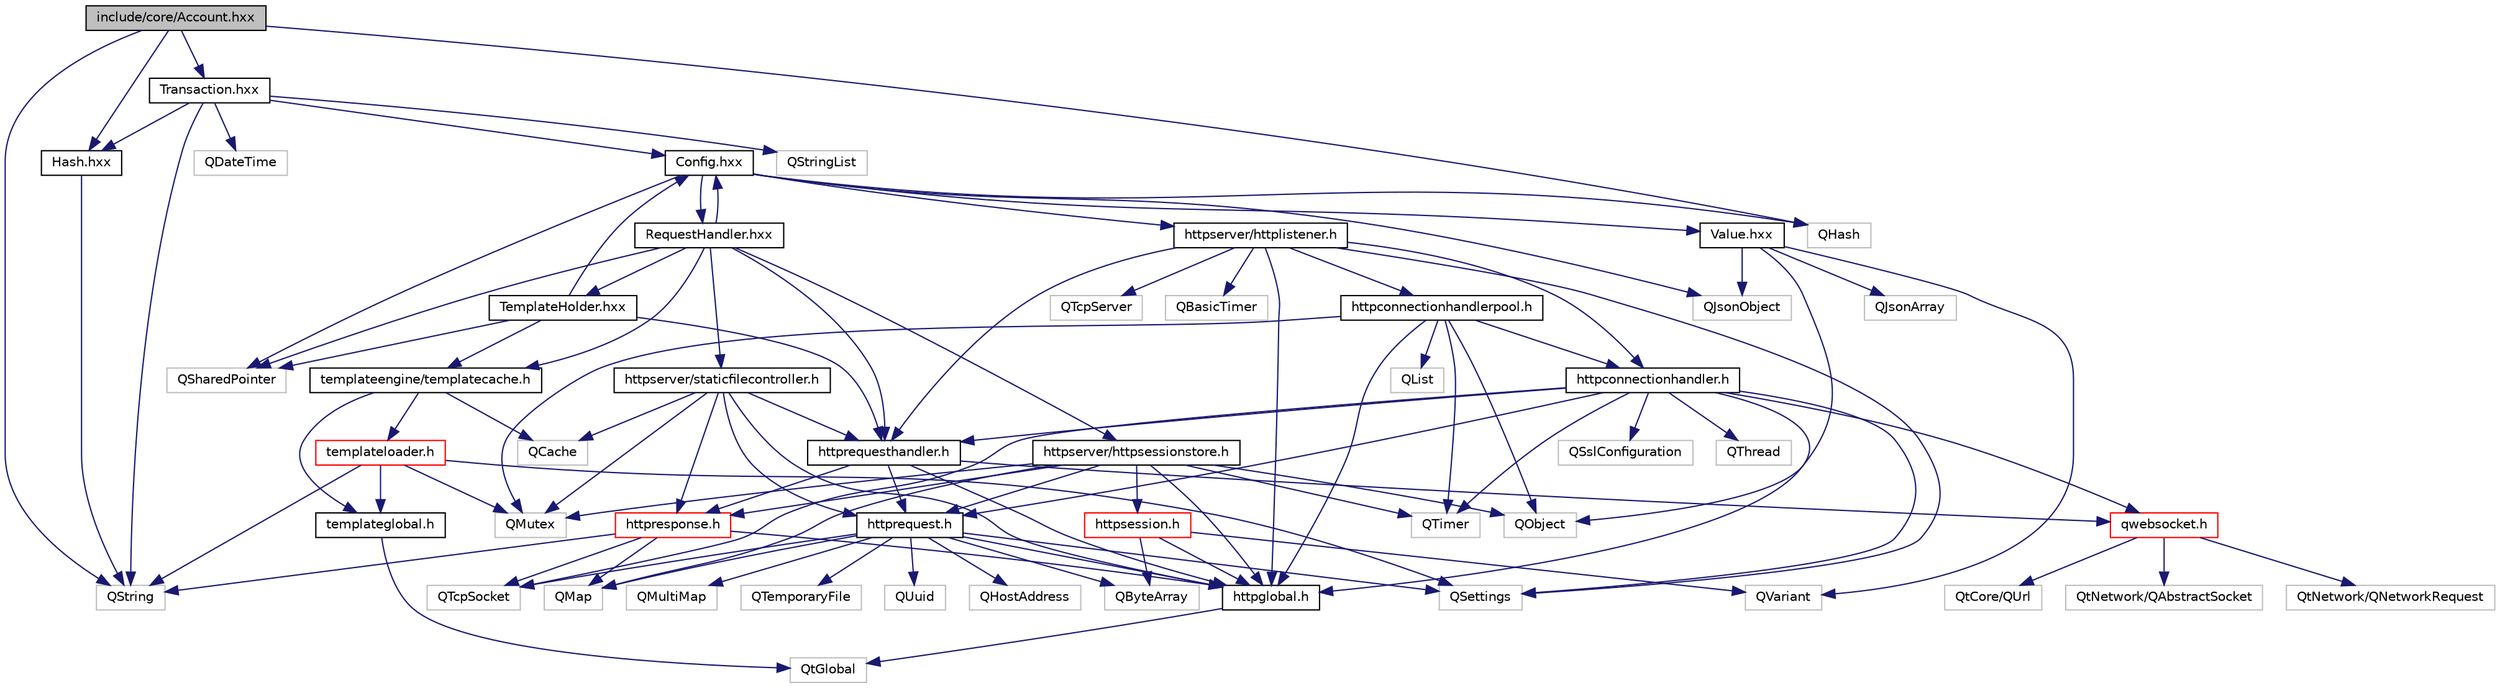digraph "include/core/Account.hxx"
{
  edge [fontname="Helvetica",fontsize="10",labelfontname="Helvetica",labelfontsize="10"];
  node [fontname="Helvetica",fontsize="10",shape=record];
  Node0 [label="include/core/Account.hxx",height=0.2,width=0.4,color="black", fillcolor="grey75", style="filled", fontcolor="black"];
  Node0 -> Node1 [color="midnightblue",fontsize="10",style="solid"];
  Node1 [label="Hash.hxx",height=0.2,width=0.4,color="black", fillcolor="white", style="filled",URL="$_hash_8hxx.html"];
  Node1 -> Node2 [color="midnightblue",fontsize="10",style="solid"];
  Node2 [label="QString",height=0.2,width=0.4,color="grey75", fillcolor="white", style="filled"];
  Node0 -> Node3 [color="midnightblue",fontsize="10",style="solid"];
  Node3 [label="Transaction.hxx",height=0.2,width=0.4,color="black", fillcolor="white", style="filled",URL="$_transaction_8hxx.html"];
  Node3 -> Node1 [color="midnightblue",fontsize="10",style="solid"];
  Node3 -> Node4 [color="midnightblue",fontsize="10",style="solid"];
  Node4 [label="Config.hxx",height=0.2,width=0.4,color="black", fillcolor="white", style="filled",URL="$_config_8hxx.html"];
  Node4 -> Node5 [color="midnightblue",fontsize="10",style="solid"];
  Node5 [label="Value.hxx",height=0.2,width=0.4,color="black", fillcolor="white", style="filled",URL="$_value_8hxx_source.html"];
  Node5 -> Node6 [color="midnightblue",fontsize="10",style="solid"];
  Node6 [label="QObject",height=0.2,width=0.4,color="grey75", fillcolor="white", style="filled"];
  Node5 -> Node7 [color="midnightblue",fontsize="10",style="solid"];
  Node7 [label="QVariant",height=0.2,width=0.4,color="grey75", fillcolor="white", style="filled"];
  Node5 -> Node8 [color="midnightblue",fontsize="10",style="solid"];
  Node8 [label="QJsonObject",height=0.2,width=0.4,color="grey75", fillcolor="white", style="filled"];
  Node5 -> Node9 [color="midnightblue",fontsize="10",style="solid"];
  Node9 [label="QJsonArray",height=0.2,width=0.4,color="grey75", fillcolor="white", style="filled"];
  Node4 -> Node10 [color="midnightblue",fontsize="10",style="solid"];
  Node10 [label="httpserver/httplistener.h",height=0.2,width=0.4,color="black", fillcolor="white", style="filled",URL="$httplistener_8h.html"];
  Node10 -> Node11 [color="midnightblue",fontsize="10",style="solid"];
  Node11 [label="QTcpServer",height=0.2,width=0.4,color="grey75", fillcolor="white", style="filled"];
  Node10 -> Node12 [color="midnightblue",fontsize="10",style="solid"];
  Node12 [label="QSettings",height=0.2,width=0.4,color="grey75", fillcolor="white", style="filled"];
  Node10 -> Node13 [color="midnightblue",fontsize="10",style="solid"];
  Node13 [label="QBasicTimer",height=0.2,width=0.4,color="grey75", fillcolor="white", style="filled"];
  Node10 -> Node14 [color="midnightblue",fontsize="10",style="solid"];
  Node14 [label="httpglobal.h",height=0.2,width=0.4,color="black", fillcolor="white", style="filled",URL="$httpglobal_8h.html"];
  Node14 -> Node15 [color="midnightblue",fontsize="10",style="solid"];
  Node15 [label="QtGlobal",height=0.2,width=0.4,color="grey75", fillcolor="white", style="filled"];
  Node10 -> Node16 [color="midnightblue",fontsize="10",style="solid"];
  Node16 [label="httpconnectionhandler.h",height=0.2,width=0.4,color="black", fillcolor="white", style="filled",URL="$httpconnectionhandler_8h.html"];
  Node16 -> Node17 [color="midnightblue",fontsize="10",style="solid"];
  Node17 [label="QSslConfiguration",height=0.2,width=0.4,color="grey75", fillcolor="white", style="filled"];
  Node16 -> Node18 [color="midnightblue",fontsize="10",style="solid"];
  Node18 [label="QTcpSocket",height=0.2,width=0.4,color="grey75", fillcolor="white", style="filled"];
  Node16 -> Node12 [color="midnightblue",fontsize="10",style="solid"];
  Node16 -> Node19 [color="midnightblue",fontsize="10",style="solid"];
  Node19 [label="QTimer",height=0.2,width=0.4,color="grey75", fillcolor="white", style="filled"];
  Node16 -> Node20 [color="midnightblue",fontsize="10",style="solid"];
  Node20 [label="QThread",height=0.2,width=0.4,color="grey75", fillcolor="white", style="filled"];
  Node16 -> Node14 [color="midnightblue",fontsize="10",style="solid"];
  Node16 -> Node21 [color="midnightblue",fontsize="10",style="solid"];
  Node21 [label="httprequest.h",height=0.2,width=0.4,color="black", fillcolor="white", style="filled",URL="$httprequest_8h.html"];
  Node21 -> Node22 [color="midnightblue",fontsize="10",style="solid"];
  Node22 [label="QByteArray",height=0.2,width=0.4,color="grey75", fillcolor="white", style="filled"];
  Node21 -> Node23 [color="midnightblue",fontsize="10",style="solid"];
  Node23 [label="QHostAddress",height=0.2,width=0.4,color="grey75", fillcolor="white", style="filled"];
  Node21 -> Node18 [color="midnightblue",fontsize="10",style="solid"];
  Node21 -> Node24 [color="midnightblue",fontsize="10",style="solid"];
  Node24 [label="QMap",height=0.2,width=0.4,color="grey75", fillcolor="white", style="filled"];
  Node21 -> Node25 [color="midnightblue",fontsize="10",style="solid"];
  Node25 [label="QMultiMap",height=0.2,width=0.4,color="grey75", fillcolor="white", style="filled"];
  Node21 -> Node12 [color="midnightblue",fontsize="10",style="solid"];
  Node21 -> Node26 [color="midnightblue",fontsize="10",style="solid"];
  Node26 [label="QTemporaryFile",height=0.2,width=0.4,color="grey75", fillcolor="white", style="filled"];
  Node21 -> Node27 [color="midnightblue",fontsize="10",style="solid"];
  Node27 [label="QUuid",height=0.2,width=0.4,color="grey75", fillcolor="white", style="filled"];
  Node21 -> Node14 [color="midnightblue",fontsize="10",style="solid"];
  Node16 -> Node28 [color="midnightblue",fontsize="10",style="solid"];
  Node28 [label="httprequesthandler.h",height=0.2,width=0.4,color="black", fillcolor="white", style="filled",URL="$httprequesthandler_8h.html"];
  Node28 -> Node14 [color="midnightblue",fontsize="10",style="solid"];
  Node28 -> Node21 [color="midnightblue",fontsize="10",style="solid"];
  Node28 -> Node29 [color="midnightblue",fontsize="10",style="solid"];
  Node29 [label="httpresponse.h",height=0.2,width=0.4,color="red", fillcolor="white", style="filled",URL="$httpresponse_8h.html"];
  Node29 -> Node24 [color="midnightblue",fontsize="10",style="solid"];
  Node29 -> Node2 [color="midnightblue",fontsize="10",style="solid"];
  Node29 -> Node18 [color="midnightblue",fontsize="10",style="solid"];
  Node29 -> Node14 [color="midnightblue",fontsize="10",style="solid"];
  Node28 -> Node32 [color="midnightblue",fontsize="10",style="solid"];
  Node32 [label="qwebsocket.h",height=0.2,width=0.4,color="red", fillcolor="white", style="filled",URL="$qwebsocket_8h_source.html"];
  Node32 -> Node33 [color="midnightblue",fontsize="10",style="solid"];
  Node33 [label="QtCore/QUrl",height=0.2,width=0.4,color="grey75", fillcolor="white", style="filled"];
  Node32 -> Node34 [color="midnightblue",fontsize="10",style="solid"];
  Node34 [label="QtNetwork/QAbstractSocket",height=0.2,width=0.4,color="grey75", fillcolor="white", style="filled"];
  Node32 -> Node35 [color="midnightblue",fontsize="10",style="solid"];
  Node35 [label="QtNetwork/QNetworkRequest",height=0.2,width=0.4,color="grey75", fillcolor="white", style="filled"];
  Node16 -> Node32 [color="midnightblue",fontsize="10",style="solid"];
  Node10 -> Node49 [color="midnightblue",fontsize="10",style="solid"];
  Node49 [label="httpconnectionhandlerpool.h",height=0.2,width=0.4,color="black", fillcolor="white", style="filled",URL="$httpconnectionhandlerpool_8h_source.html"];
  Node49 -> Node31 [color="midnightblue",fontsize="10",style="solid"];
  Node31 [label="QList",height=0.2,width=0.4,color="grey75", fillcolor="white", style="filled"];
  Node49 -> Node19 [color="midnightblue",fontsize="10",style="solid"];
  Node49 -> Node6 [color="midnightblue",fontsize="10",style="solid"];
  Node49 -> Node50 [color="midnightblue",fontsize="10",style="solid"];
  Node50 [label="QMutex",height=0.2,width=0.4,color="grey75", fillcolor="white", style="filled"];
  Node49 -> Node14 [color="midnightblue",fontsize="10",style="solid"];
  Node49 -> Node16 [color="midnightblue",fontsize="10",style="solid"];
  Node10 -> Node28 [color="midnightblue",fontsize="10",style="solid"];
  Node4 -> Node51 [color="midnightblue",fontsize="10",style="solid"];
  Node51 [label="RequestHandler.hxx",height=0.2,width=0.4,color="black", fillcolor="white", style="filled",URL="$_request_handler_8hxx_source.html"];
  Node51 -> Node4 [color="midnightblue",fontsize="10",style="solid"];
  Node51 -> Node52 [color="midnightblue",fontsize="10",style="solid"];
  Node52 [label="TemplateHolder.hxx",height=0.2,width=0.4,color="black", fillcolor="white", style="filled",URL="$_template_holder_8hxx.html"];
  Node52 -> Node4 [color="midnightblue",fontsize="10",style="solid"];
  Node52 -> Node28 [color="midnightblue",fontsize="10",style="solid"];
  Node52 -> Node53 [color="midnightblue",fontsize="10",style="solid"];
  Node53 [label="templateengine/templatecache.h",height=0.2,width=0.4,color="black", fillcolor="white", style="filled",URL="$templatecache_8h_source.html"];
  Node53 -> Node54 [color="midnightblue",fontsize="10",style="solid"];
  Node54 [label="QCache",height=0.2,width=0.4,color="grey75", fillcolor="white", style="filled"];
  Node53 -> Node55 [color="midnightblue",fontsize="10",style="solid"];
  Node55 [label="templateglobal.h",height=0.2,width=0.4,color="black", fillcolor="white", style="filled",URL="$templateglobal_8h.html"];
  Node55 -> Node15 [color="midnightblue",fontsize="10",style="solid"];
  Node53 -> Node56 [color="midnightblue",fontsize="10",style="solid"];
  Node56 [label="templateloader.h",height=0.2,width=0.4,color="red", fillcolor="white", style="filled",URL="$templateloader_8h.html"];
  Node56 -> Node2 [color="midnightblue",fontsize="10",style="solid"];
  Node56 -> Node12 [color="midnightblue",fontsize="10",style="solid"];
  Node56 -> Node50 [color="midnightblue",fontsize="10",style="solid"];
  Node56 -> Node55 [color="midnightblue",fontsize="10",style="solid"];
  Node52 -> Node62 [color="midnightblue",fontsize="10",style="solid"];
  Node62 [label="QSharedPointer",height=0.2,width=0.4,color="grey75", fillcolor="white", style="filled"];
  Node51 -> Node28 [color="midnightblue",fontsize="10",style="solid"];
  Node51 -> Node63 [color="midnightblue",fontsize="10",style="solid"];
  Node63 [label="httpserver/httpsessionstore.h",height=0.2,width=0.4,color="black", fillcolor="white", style="filled",URL="$httpsessionstore_8h.html"];
  Node63 -> Node6 [color="midnightblue",fontsize="10",style="solid"];
  Node63 -> Node24 [color="midnightblue",fontsize="10",style="solid"];
  Node63 -> Node19 [color="midnightblue",fontsize="10",style="solid"];
  Node63 -> Node50 [color="midnightblue",fontsize="10",style="solid"];
  Node63 -> Node14 [color="midnightblue",fontsize="10",style="solid"];
  Node63 -> Node64 [color="midnightblue",fontsize="10",style="solid"];
  Node64 [label="httpsession.h",height=0.2,width=0.4,color="red", fillcolor="white", style="filled",URL="$httpsession_8h.html"];
  Node64 -> Node22 [color="midnightblue",fontsize="10",style="solid"];
  Node64 -> Node7 [color="midnightblue",fontsize="10",style="solid"];
  Node64 -> Node14 [color="midnightblue",fontsize="10",style="solid"];
  Node63 -> Node29 [color="midnightblue",fontsize="10",style="solid"];
  Node63 -> Node21 [color="midnightblue",fontsize="10",style="solid"];
  Node51 -> Node66 [color="midnightblue",fontsize="10",style="solid"];
  Node66 [label="httpserver/staticfilecontroller.h",height=0.2,width=0.4,color="black", fillcolor="white", style="filled",URL="$staticfilecontroller_8h.html"];
  Node66 -> Node54 [color="midnightblue",fontsize="10",style="solid"];
  Node66 -> Node50 [color="midnightblue",fontsize="10",style="solid"];
  Node66 -> Node14 [color="midnightblue",fontsize="10",style="solid"];
  Node66 -> Node21 [color="midnightblue",fontsize="10",style="solid"];
  Node66 -> Node29 [color="midnightblue",fontsize="10",style="solid"];
  Node66 -> Node28 [color="midnightblue",fontsize="10",style="solid"];
  Node51 -> Node53 [color="midnightblue",fontsize="10",style="solid"];
  Node51 -> Node62 [color="midnightblue",fontsize="10",style="solid"];
  Node4 -> Node67 [color="midnightblue",fontsize="10",style="solid"];
  Node67 [label="QHash",height=0.2,width=0.4,color="grey75", fillcolor="white", style="filled"];
  Node4 -> Node62 [color="midnightblue",fontsize="10",style="solid"];
  Node4 -> Node8 [color="midnightblue",fontsize="10",style="solid"];
  Node3 -> Node2 [color="midnightblue",fontsize="10",style="solid"];
  Node3 -> Node68 [color="midnightblue",fontsize="10",style="solid"];
  Node68 [label="QStringList",height=0.2,width=0.4,color="grey75", fillcolor="white", style="filled"];
  Node3 -> Node69 [color="midnightblue",fontsize="10",style="solid"];
  Node69 [label="QDateTime",height=0.2,width=0.4,color="grey75", fillcolor="white", style="filled"];
  Node0 -> Node2 [color="midnightblue",fontsize="10",style="solid"];
  Node0 -> Node67 [color="midnightblue",fontsize="10",style="solid"];
}

